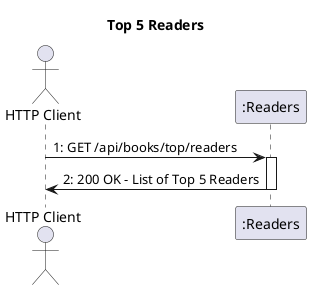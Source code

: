 @startuml
title Top 5 Readers
actor "HTTP Client" as client
participant ":Readers" as Readers

client -> Readers: 1: GET /api/books/top/readers
activate Readers
Readers -> client: 2: 200 OK - List of Top 5 Readers
deactivate Readers
@enduml